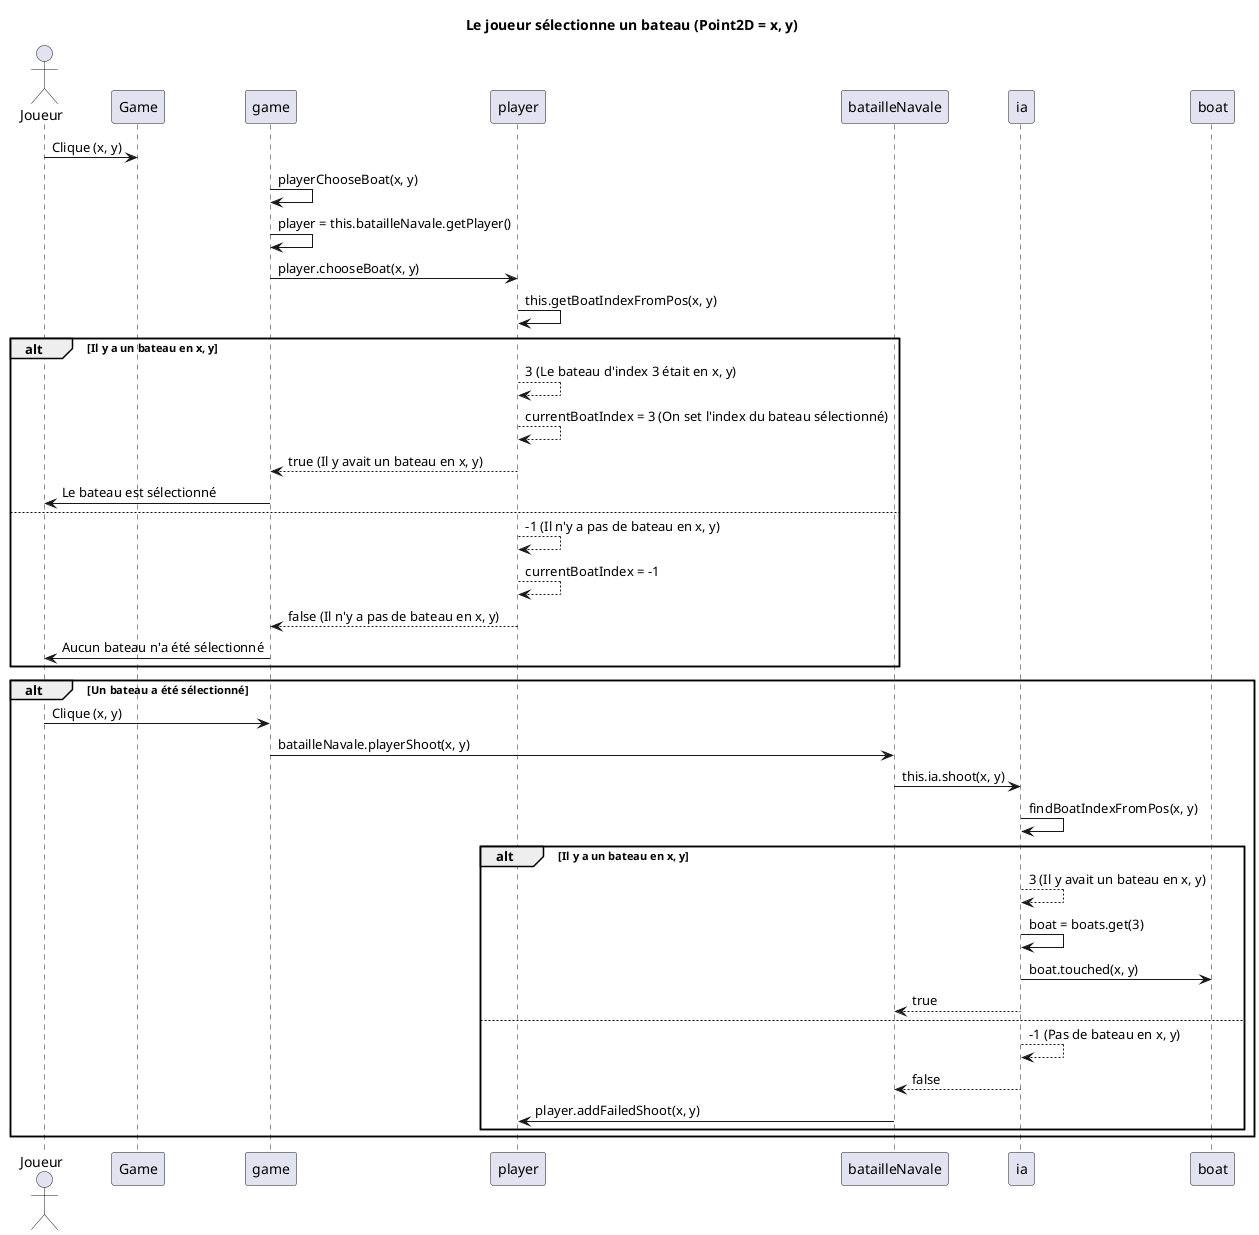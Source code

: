 @startuml

title Le joueur sélectionne un bateau (Point2D = x, y)

actor Joueur
Joueur -> Game : Clique (x, y)

game -> game : playerChooseBoat(x, y)
game -> game : player = this.batailleNavale.getPlayer()
game -> player : player.chooseBoat(x, y)
player -> player : this.getBoatIndexFromPos(x, y)
alt Il y a un bateau en x, y
    player --> player : 3 (Le bateau d'index 3 était en x, y)
    player --> player : currentBoatIndex = 3 (On set l'index du bateau sélectionné)
    player --> game : true (Il y avait un bateau en x, y)
    game -> Joueur : Le bateau est sélectionné
else
    player --> player : -1 (Il n'y a pas de bateau en x, y)
    player --> player : currentBoatIndex = -1
    player --> game : false (Il n'y a pas de bateau en x, y)
    game -> Joueur : Aucun bateau n'a été sélectionné
end

alt Un bateau a été sélectionné
    Joueur -> game : Clique (x, y)
    game -> batailleNavale : batailleNavale.playerShoot(x, y)
    batailleNavale -> ia : this.ia.shoot(x, y)
    ia -> ia : findBoatIndexFromPos(x, y)
    alt Il y a un bateau en x, y
        ia --> ia : 3 (Il y avait un bateau en x, y)
        ia -> ia : boat = boats.get(3)
        ia -> boat : boat.touched(x, y) 
        ia --> batailleNavale : true
    else 
        ia --> ia : -1 (Pas de bateau en x, y)
        ia --> batailleNavale : false
        batailleNavale -> player : player.addFailedShoot(x, y)
    end 
end



@enduml